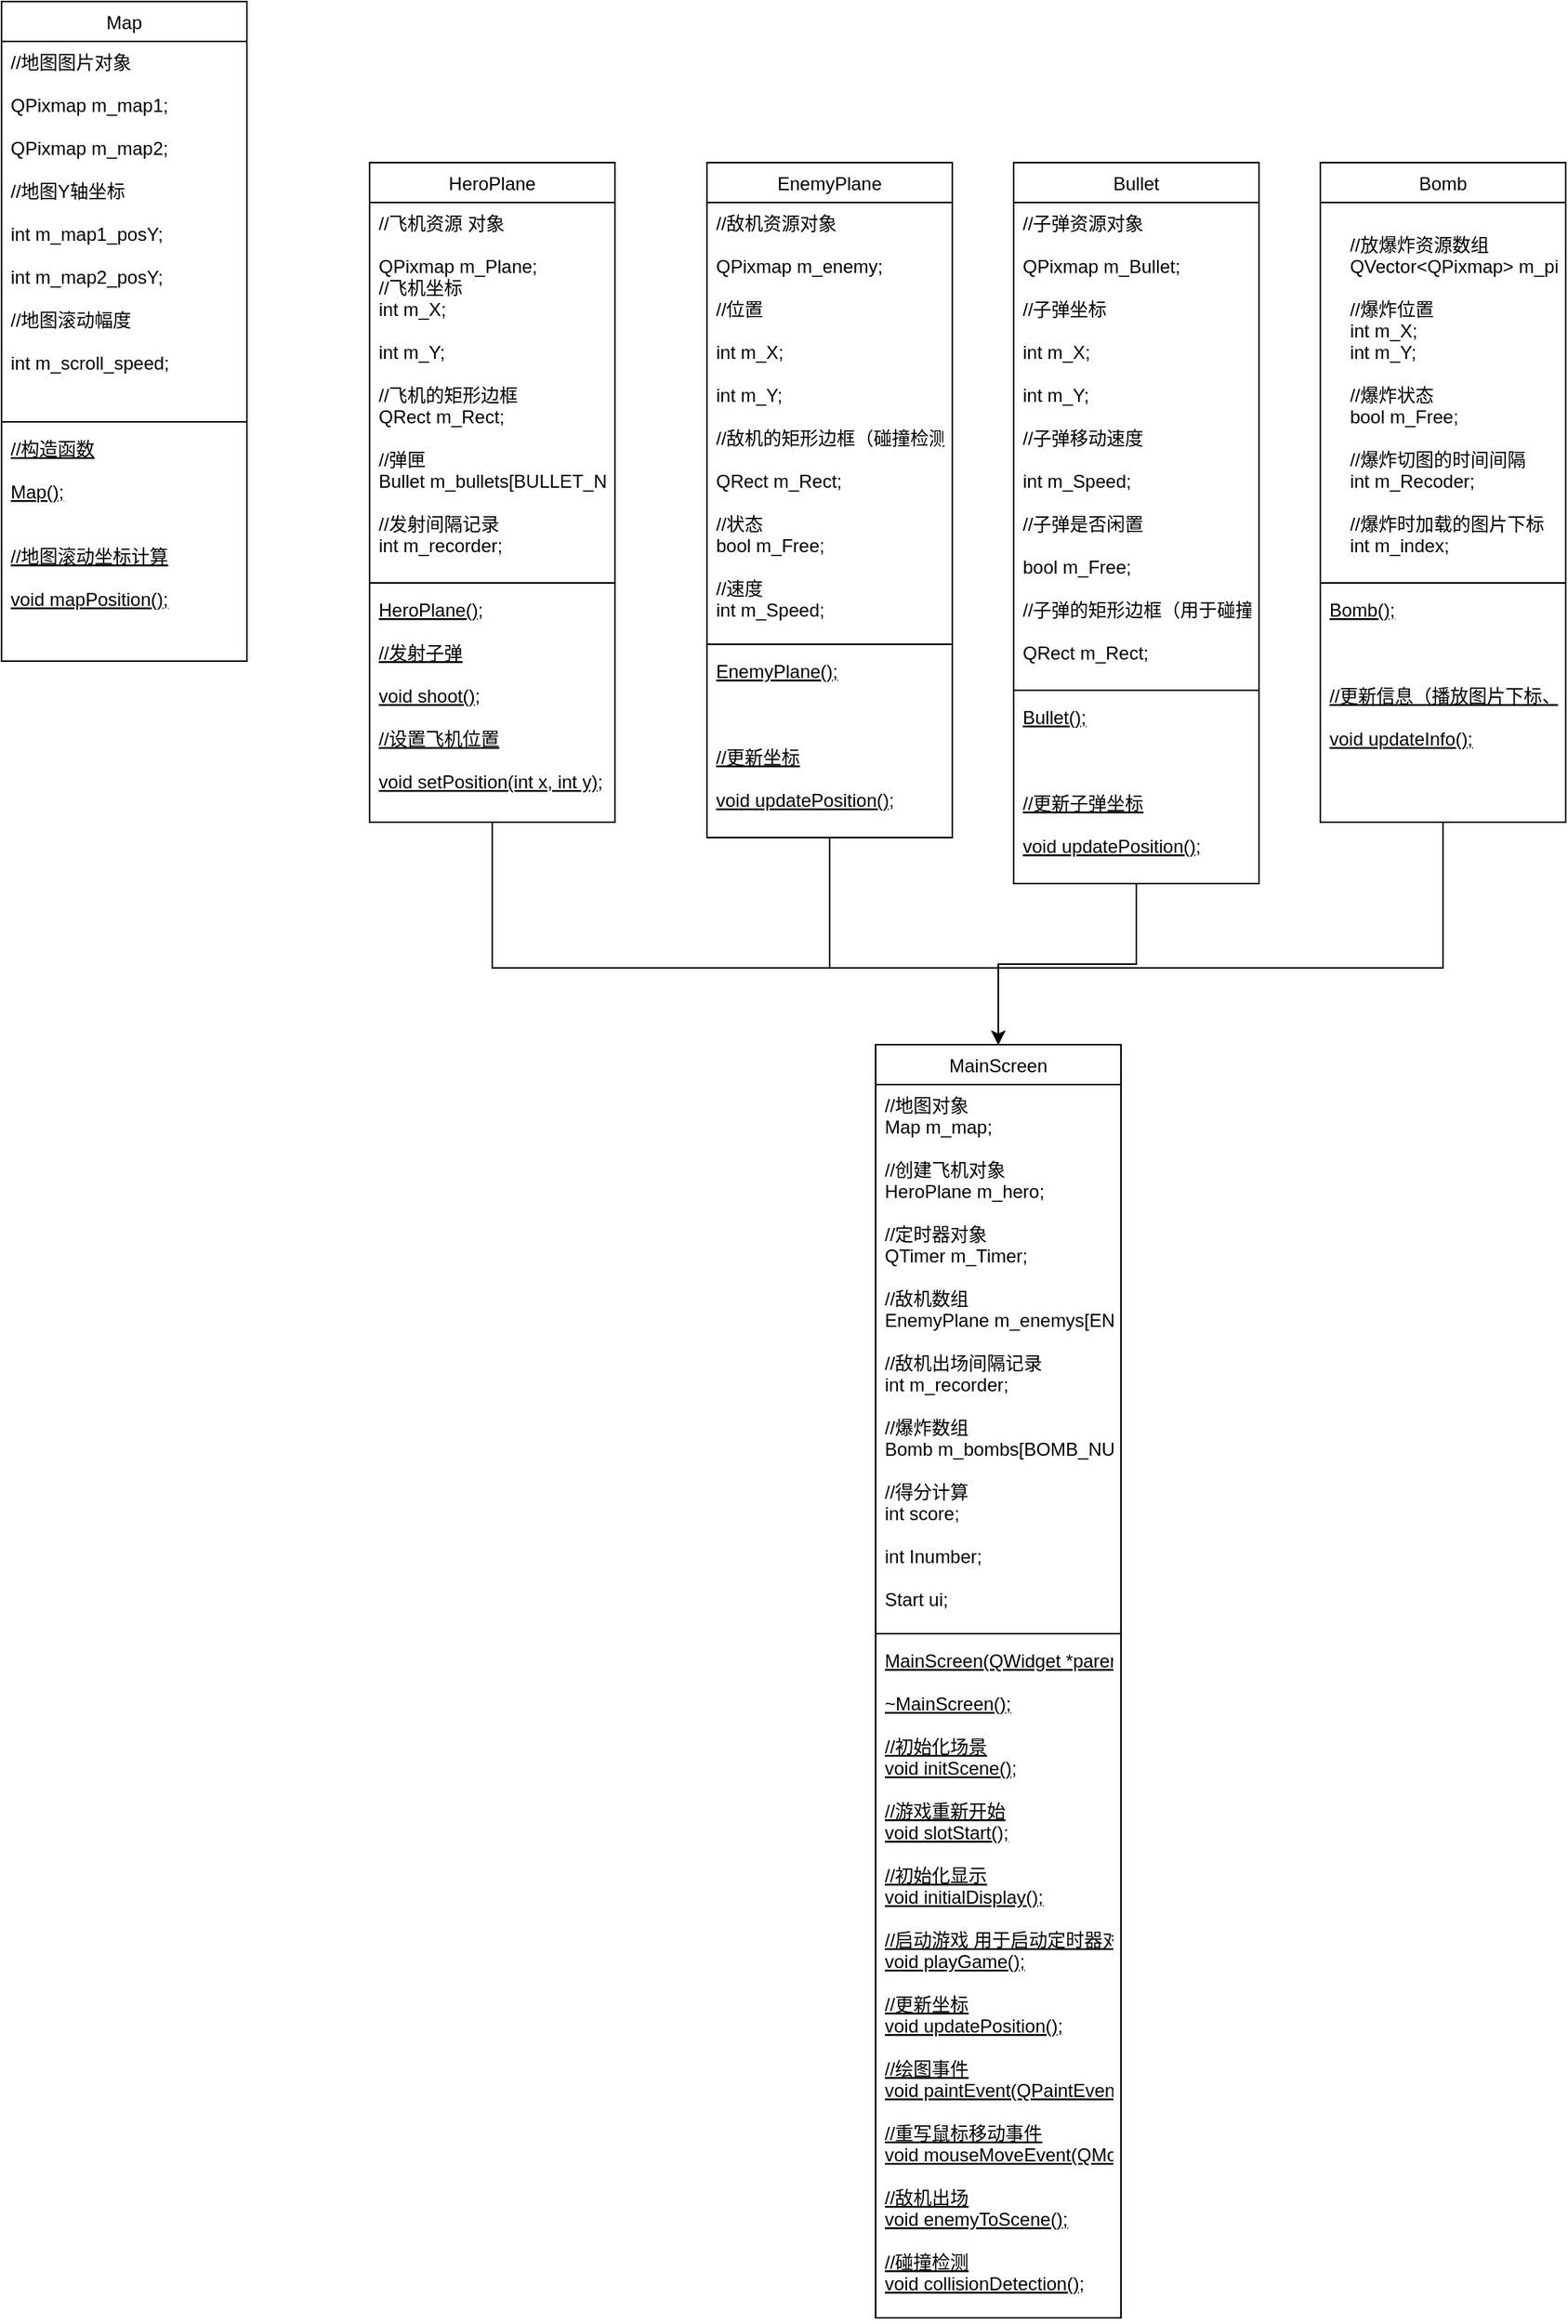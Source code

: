 <mxfile version="13.7.3" type="device"><diagram id="C5RBs43oDa-KdzZeNtuy" name="Page-1"><mxGraphModel dx="1596" dy="1699" grid="1" gridSize="10" guides="1" tooltips="1" connect="1" arrows="1" fold="1" page="1" pageScale="1" pageWidth="827" pageHeight="1169" math="0" shadow="0"><root><mxCell id="WIyWlLk6GJQsqaUBKTNV-0"/><mxCell id="WIyWlLk6GJQsqaUBKTNV-1" parent="WIyWlLk6GJQsqaUBKTNV-0"/><mxCell id="D8P75DSSBP41e4KRFLt8-12" value="Map" style="swimlane;fontStyle=0;align=center;verticalAlign=top;childLayout=stackLayout;horizontal=1;startSize=26;horizontalStack=0;resizeParent=1;resizeLast=0;collapsible=1;marginBottom=0;rounded=0;shadow=0;strokeWidth=1;" vertex="1" parent="WIyWlLk6GJQsqaUBKTNV-1"><mxGeometry x="-380" y="-170" width="160" height="430" as="geometry"><mxRectangle x="130" y="380" width="160" height="26" as="alternateBounds"/></mxGeometry></mxCell><mxCell id="D8P75DSSBP41e4KRFLt8-13" value="//地图图片对象&#10;&#10;    QPixmap m_map1;&#10;&#10;    QPixmap m_map2;&#10;&#10;    //地图Y轴坐标&#10;&#10;    int m_map1_posY;&#10;&#10;    int m_map2_posY;&#10;&#10;    //地图滚动幅度&#10;&#10;    int m_scroll_speed;" style="text;align=left;verticalAlign=top;spacingLeft=4;spacingRight=4;overflow=hidden;rotatable=0;points=[[0,0.5],[1,0.5]];portConstraint=eastwest;rounded=0;shadow=0;html=0;" vertex="1" parent="D8P75DSSBP41e4KRFLt8-12"><mxGeometry y="26" width="160" height="244" as="geometry"/></mxCell><mxCell id="D8P75DSSBP41e4KRFLt8-14" value="" style="line;html=1;strokeWidth=1;align=left;verticalAlign=middle;spacingTop=-1;spacingLeft=3;spacingRight=3;rotatable=0;labelPosition=right;points=[];portConstraint=eastwest;" vertex="1" parent="D8P75DSSBP41e4KRFLt8-12"><mxGeometry y="270" width="160" height="8" as="geometry"/></mxCell><mxCell id="D8P75DSSBP41e4KRFLt8-15" value="    //构造函数&#10;&#10;    Map();&#10;&#10;&#10;    //地图滚动坐标计算&#10;&#10;    void mapPosition();" style="text;align=left;verticalAlign=top;spacingLeft=4;spacingRight=4;overflow=hidden;rotatable=0;points=[[0,0.5],[1,0.5]];portConstraint=eastwest;fontStyle=4" vertex="1" parent="D8P75DSSBP41e4KRFLt8-12"><mxGeometry y="278" width="160" height="142" as="geometry"/></mxCell><mxCell id="D8P75DSSBP41e4KRFLt8-21" style="edgeStyle=orthogonalEdgeStyle;rounded=0;orthogonalLoop=1;jettySize=auto;html=1;entryX=0.5;entryY=0;entryDx=0;entryDy=0;" edge="1" parent="WIyWlLk6GJQsqaUBKTNV-1" source="D8P75DSSBP41e4KRFLt8-4" target="D8P75DSSBP41e4KRFLt8-16"><mxGeometry relative="1" as="geometry"><Array as="points"><mxPoint x="160" y="460"/><mxPoint x="270" y="460"/></Array></mxGeometry></mxCell><mxCell id="D8P75DSSBP41e4KRFLt8-4" value="EnemyPlane" style="swimlane;fontStyle=0;align=center;verticalAlign=top;childLayout=stackLayout;horizontal=1;startSize=26;horizontalStack=0;resizeParent=1;resizeLast=0;collapsible=1;marginBottom=0;rounded=0;shadow=0;strokeWidth=1;" vertex="1" parent="WIyWlLk6GJQsqaUBKTNV-1"><mxGeometry x="80" y="-65" width="160" height="440" as="geometry"><mxRectangle x="130" y="380" width="160" height="26" as="alternateBounds"/></mxGeometry></mxCell><mxCell id="D8P75DSSBP41e4KRFLt8-5" value="//敌机资源对象&#10;&#10;    QPixmap m_enemy;&#10;&#10;    //位置&#10;&#10;    int m_X;&#10;&#10;    int m_Y;&#10;&#10;    //敌机的矩形边框（碰撞检测）&#10;&#10;    QRect m_Rect;&#10;&#10;    //状态&#10;    bool m_Free;&#10;&#10;    //速度&#10;    int m_Speed;" style="text;align=left;verticalAlign=top;spacingLeft=4;spacingRight=4;overflow=hidden;rotatable=0;points=[[0,0.5],[1,0.5]];portConstraint=eastwest;rounded=0;shadow=0;html=0;" vertex="1" parent="D8P75DSSBP41e4KRFLt8-4"><mxGeometry y="26" width="160" height="284" as="geometry"/></mxCell><mxCell id="D8P75DSSBP41e4KRFLt8-6" value="" style="line;html=1;strokeWidth=1;align=left;verticalAlign=middle;spacingTop=-1;spacingLeft=3;spacingRight=3;rotatable=0;labelPosition=right;points=[];portConstraint=eastwest;" vertex="1" parent="D8P75DSSBP41e4KRFLt8-4"><mxGeometry y="310" width="160" height="8" as="geometry"/></mxCell><mxCell id="D8P75DSSBP41e4KRFLt8-7" value="    EnemyPlane();&#10;&#10;&#10;&#10;    //更新坐标&#10;&#10;    void updatePosition();" style="text;align=left;verticalAlign=top;spacingLeft=4;spacingRight=4;overflow=hidden;rotatable=0;points=[[0,0.5],[1,0.5]];portConstraint=eastwest;fontStyle=4" vertex="1" parent="D8P75DSSBP41e4KRFLt8-4"><mxGeometry y="318" width="160" height="122" as="geometry"/></mxCell><mxCell id="D8P75DSSBP41e4KRFLt8-20" style="edgeStyle=orthogonalEdgeStyle;rounded=0;orthogonalLoop=1;jettySize=auto;html=1;entryX=0.5;entryY=0;entryDx=0;entryDy=0;" edge="1" parent="WIyWlLk6GJQsqaUBKTNV-1" source="D8P75DSSBP41e4KRFLt8-8" target="D8P75DSSBP41e4KRFLt8-16"><mxGeometry relative="1" as="geometry"><Array as="points"><mxPoint x="-60" y="460"/><mxPoint x="270" y="460"/></Array></mxGeometry></mxCell><mxCell id="D8P75DSSBP41e4KRFLt8-8" value="HeroPlane" style="swimlane;fontStyle=0;align=center;verticalAlign=top;childLayout=stackLayout;horizontal=1;startSize=26;horizontalStack=0;resizeParent=1;resizeLast=0;collapsible=1;marginBottom=0;rounded=0;shadow=0;strokeWidth=1;" vertex="1" parent="WIyWlLk6GJQsqaUBKTNV-1"><mxGeometry x="-140" y="-65" width="160" height="430" as="geometry"><mxRectangle x="130" y="380" width="160" height="26" as="alternateBounds"/></mxGeometry></mxCell><mxCell id="D8P75DSSBP41e4KRFLt8-9" value=" //飞机资源 对象&#10;&#10;    QPixmap m_Plane;&#10;    //飞机坐标&#10;    int m_X;&#10;&#10;    int m_Y;&#10;&#10;    //飞机的矩形边框&#10;    QRect m_Rect;&#10;&#10;    //弹匣&#10;    Bullet m_bullets[BULLET_NUM];&#10;&#10;    //发射间隔记录&#10;    int m_recorder;" style="text;align=left;verticalAlign=top;spacingLeft=4;spacingRight=4;overflow=hidden;rotatable=0;points=[[0,0.5],[1,0.5]];portConstraint=eastwest;rounded=0;shadow=0;html=0;" vertex="1" parent="D8P75DSSBP41e4KRFLt8-8"><mxGeometry y="26" width="160" height="244" as="geometry"/></mxCell><mxCell id="D8P75DSSBP41e4KRFLt8-10" value="" style="line;html=1;strokeWidth=1;align=left;verticalAlign=middle;spacingTop=-1;spacingLeft=3;spacingRight=3;rotatable=0;labelPosition=right;points=[];portConstraint=eastwest;" vertex="1" parent="D8P75DSSBP41e4KRFLt8-8"><mxGeometry y="270" width="160" height="8" as="geometry"/></mxCell><mxCell id="D8P75DSSBP41e4KRFLt8-11" value="    HeroPlane();&#10;&#10;    //发射子弹&#10;&#10;    void shoot();&#10;&#10;    //设置飞机位置&#10;&#10;    void setPosition(int x, int y);" style="text;align=left;verticalAlign=top;spacingLeft=4;spacingRight=4;overflow=hidden;rotatable=0;points=[[0,0.5],[1,0.5]];portConstraint=eastwest;fontStyle=4" vertex="1" parent="D8P75DSSBP41e4KRFLt8-8"><mxGeometry y="278" width="160" height="142" as="geometry"/></mxCell><mxCell id="D8P75DSSBP41e4KRFLt8-22" style="edgeStyle=orthogonalEdgeStyle;rounded=0;orthogonalLoop=1;jettySize=auto;html=1;entryX=0.5;entryY=0;entryDx=0;entryDy=0;" edge="1" parent="WIyWlLk6GJQsqaUBKTNV-1" source="D8P75DSSBP41e4KRFLt8-0" target="D8P75DSSBP41e4KRFLt8-16"><mxGeometry relative="1" as="geometry"/></mxCell><mxCell id="D8P75DSSBP41e4KRFLt8-0" value="Bullet" style="swimlane;fontStyle=0;align=center;verticalAlign=top;childLayout=stackLayout;horizontal=1;startSize=26;horizontalStack=0;resizeParent=1;resizeLast=0;collapsible=1;marginBottom=0;rounded=0;shadow=0;strokeWidth=1;" vertex="1" parent="WIyWlLk6GJQsqaUBKTNV-1"><mxGeometry x="280" y="-65" width="160" height="470" as="geometry"><mxRectangle x="130" y="380" width="160" height="26" as="alternateBounds"/></mxGeometry></mxCell><mxCell id="D8P75DSSBP41e4KRFLt8-1" value="    //子弹资源对象&#10;&#10;    QPixmap m_Bullet;&#10;&#10;    //子弹坐标&#10;&#10;    int m_X;&#10;&#10;    int m_Y;&#10;&#10;    //子弹移动速度&#10;&#10;    int m_Speed;&#10;&#10;    //子弹是否闲置&#10;&#10;    bool m_Free;&#10;&#10;    //子弹的矩形边框（用于碰撞检测）&#10;&#10;    QRect m_Rect;" style="text;align=left;verticalAlign=top;spacingLeft=4;spacingRight=4;overflow=hidden;rotatable=0;points=[[0,0.5],[1,0.5]];portConstraint=eastwest;rounded=0;shadow=0;html=0;" vertex="1" parent="D8P75DSSBP41e4KRFLt8-0"><mxGeometry y="26" width="160" height="314" as="geometry"/></mxCell><mxCell id="D8P75DSSBP41e4KRFLt8-2" value="" style="line;html=1;strokeWidth=1;align=left;verticalAlign=middle;spacingTop=-1;spacingLeft=3;spacingRight=3;rotatable=0;labelPosition=right;points=[];portConstraint=eastwest;" vertex="1" parent="D8P75DSSBP41e4KRFLt8-0"><mxGeometry y="340" width="160" height="8" as="geometry"/></mxCell><mxCell id="D8P75DSSBP41e4KRFLt8-3" value="    Bullet();&#10;&#10;&#10;&#10;    //更新子弹坐标&#10;&#10;    void updatePosition();" style="text;align=left;verticalAlign=top;spacingLeft=4;spacingRight=4;overflow=hidden;rotatable=0;points=[[0,0.5],[1,0.5]];portConstraint=eastwest;fontStyle=4" vertex="1" parent="D8P75DSSBP41e4KRFLt8-0"><mxGeometry y="348" width="160" height="122" as="geometry"/></mxCell><mxCell id="D8P75DSSBP41e4KRFLt8-23" style="edgeStyle=orthogonalEdgeStyle;rounded=0;orthogonalLoop=1;jettySize=auto;html=1;entryX=0.5;entryY=0;entryDx=0;entryDy=0;" edge="1" parent="WIyWlLk6GJQsqaUBKTNV-1" source="zkfFHV4jXpPFQw0GAbJ--6" target="D8P75DSSBP41e4KRFLt8-16"><mxGeometry relative="1" as="geometry"><Array as="points"><mxPoint x="560" y="460"/><mxPoint x="270" y="460"/></Array></mxGeometry></mxCell><mxCell id="zkfFHV4jXpPFQw0GAbJ--6" value="Bomb" style="swimlane;fontStyle=0;align=center;verticalAlign=top;childLayout=stackLayout;horizontal=1;startSize=26;horizontalStack=0;resizeParent=1;resizeLast=0;collapsible=1;marginBottom=0;rounded=0;shadow=0;strokeWidth=1;" parent="WIyWlLk6GJQsqaUBKTNV-1" vertex="1"><mxGeometry x="480" y="-65" width="160" height="430" as="geometry"><mxRectangle x="130" y="380" width="160" height="26" as="alternateBounds"/></mxGeometry></mxCell><mxCell id="zkfFHV4jXpPFQw0GAbJ--8" value="&#10;    //放爆炸资源数组&#10;    QVector&lt;QPixmap&gt; m_pixArr;&#10;&#10;    //爆炸位置&#10;    int m_X;&#10;    int m_Y;&#10;&#10;    //爆炸状态&#10;    bool m_Free;&#10;&#10;    //爆炸切图的时间间隔&#10;    int m_Recoder;&#10;&#10;    //爆炸时加载的图片下标&#10;    int m_index;" style="text;align=left;verticalAlign=top;spacingLeft=4;spacingRight=4;overflow=hidden;rotatable=0;points=[[0,0.5],[1,0.5]];portConstraint=eastwest;rounded=0;shadow=0;html=0;" parent="zkfFHV4jXpPFQw0GAbJ--6" vertex="1"><mxGeometry y="26" width="160" height="244" as="geometry"/></mxCell><mxCell id="zkfFHV4jXpPFQw0GAbJ--9" value="" style="line;html=1;strokeWidth=1;align=left;verticalAlign=middle;spacingTop=-1;spacingLeft=3;spacingRight=3;rotatable=0;labelPosition=right;points=[];portConstraint=eastwest;" parent="zkfFHV4jXpPFQw0GAbJ--6" vertex="1"><mxGeometry y="270" width="160" height="8" as="geometry"/></mxCell><mxCell id="zkfFHV4jXpPFQw0GAbJ--10" value="    Bomb();&#10;&#10;&#10;&#10;    //更新信息（播放图片下标、播放间隔）&#10;&#10;    void updateInfo();&#10;&#10;" style="text;align=left;verticalAlign=top;spacingLeft=4;spacingRight=4;overflow=hidden;rotatable=0;points=[[0,0.5],[1,0.5]];portConstraint=eastwest;fontStyle=4" parent="zkfFHV4jXpPFQw0GAbJ--6" vertex="1"><mxGeometry y="278" width="160" height="152" as="geometry"/></mxCell><mxCell id="D8P75DSSBP41e4KRFLt8-16" value="MainScreen" style="swimlane;fontStyle=0;align=center;verticalAlign=top;childLayout=stackLayout;horizontal=1;startSize=26;horizontalStack=0;resizeParent=1;resizeLast=0;collapsible=1;marginBottom=0;rounded=0;shadow=0;strokeWidth=1;" vertex="1" parent="WIyWlLk6GJQsqaUBKTNV-1"><mxGeometry x="190" y="510" width="160" height="830" as="geometry"><mxRectangle x="130" y="380" width="160" height="26" as="alternateBounds"/></mxGeometry></mxCell><mxCell id="D8P75DSSBP41e4KRFLt8-17" value=" //地图对象&#10;    Map m_map;&#10;&#10;    //创建飞机对象&#10;    HeroPlane m_hero;&#10;&#10;    //定时器对象&#10;    QTimer m_Timer;&#10;&#10;    //敌机数组&#10;    EnemyPlane m_enemys[ENEMY_NUM];&#10;&#10;    //敌机出场间隔记录&#10;    int m_recorder;&#10;&#10;    //爆炸数组&#10;    Bomb m_bombs[BOMB_NUM];&#10;&#10;    //得分计算&#10;    int score;&#10;&#10;    int Inumber;&#10;&#10;    Start ui;" style="text;align=left;verticalAlign=top;spacingLeft=4;spacingRight=4;overflow=hidden;rotatable=0;points=[[0,0.5],[1,0.5]];portConstraint=eastwest;rounded=0;shadow=0;html=0;" vertex="1" parent="D8P75DSSBP41e4KRFLt8-16"><mxGeometry y="26" width="160" height="354" as="geometry"/></mxCell><mxCell id="D8P75DSSBP41e4KRFLt8-18" value="" style="line;html=1;strokeWidth=1;align=left;verticalAlign=middle;spacingTop=-1;spacingLeft=3;spacingRight=3;rotatable=0;labelPosition=right;points=[];portConstraint=eastwest;" vertex="1" parent="D8P75DSSBP41e4KRFLt8-16"><mxGeometry y="380" width="160" height="8" as="geometry"/></mxCell><mxCell id="D8P75DSSBP41e4KRFLt8-19" value="    MainScreen(QWidget *parent = 0);&#10;&#10;    ~MainScreen();&#10;&#10;    //初始化场景&#10;    void initScene();&#10;&#10;    //游戏重新开始&#10;    void slotStart();&#10;&#10;    //初始化显示&#10;    void initialDisplay();&#10;&#10;    //启动游戏  用于启动定时器对象&#10;    void playGame();&#10;&#10;    //更新坐标&#10;    void updatePosition();&#10;&#10;    //绘图事件&#10;    void paintEvent(QPaintEvent *event);&#10;&#10;    //重写鼠标移动事件&#10;    void mouseMoveEvent(QMouseEvent *);&#10;&#10;    //敌机出场&#10;    void enemyToScene();&#10;&#10;    //碰撞检测&#10;    void collisionDetection();&#10;&#10;" style="text;align=left;verticalAlign=top;spacingLeft=4;spacingRight=4;overflow=hidden;rotatable=0;points=[[0,0.5],[1,0.5]];portConstraint=eastwest;fontStyle=4" vertex="1" parent="D8P75DSSBP41e4KRFLt8-16"><mxGeometry y="388" width="160" height="442" as="geometry"/></mxCell></root></mxGraphModel></diagram></mxfile>